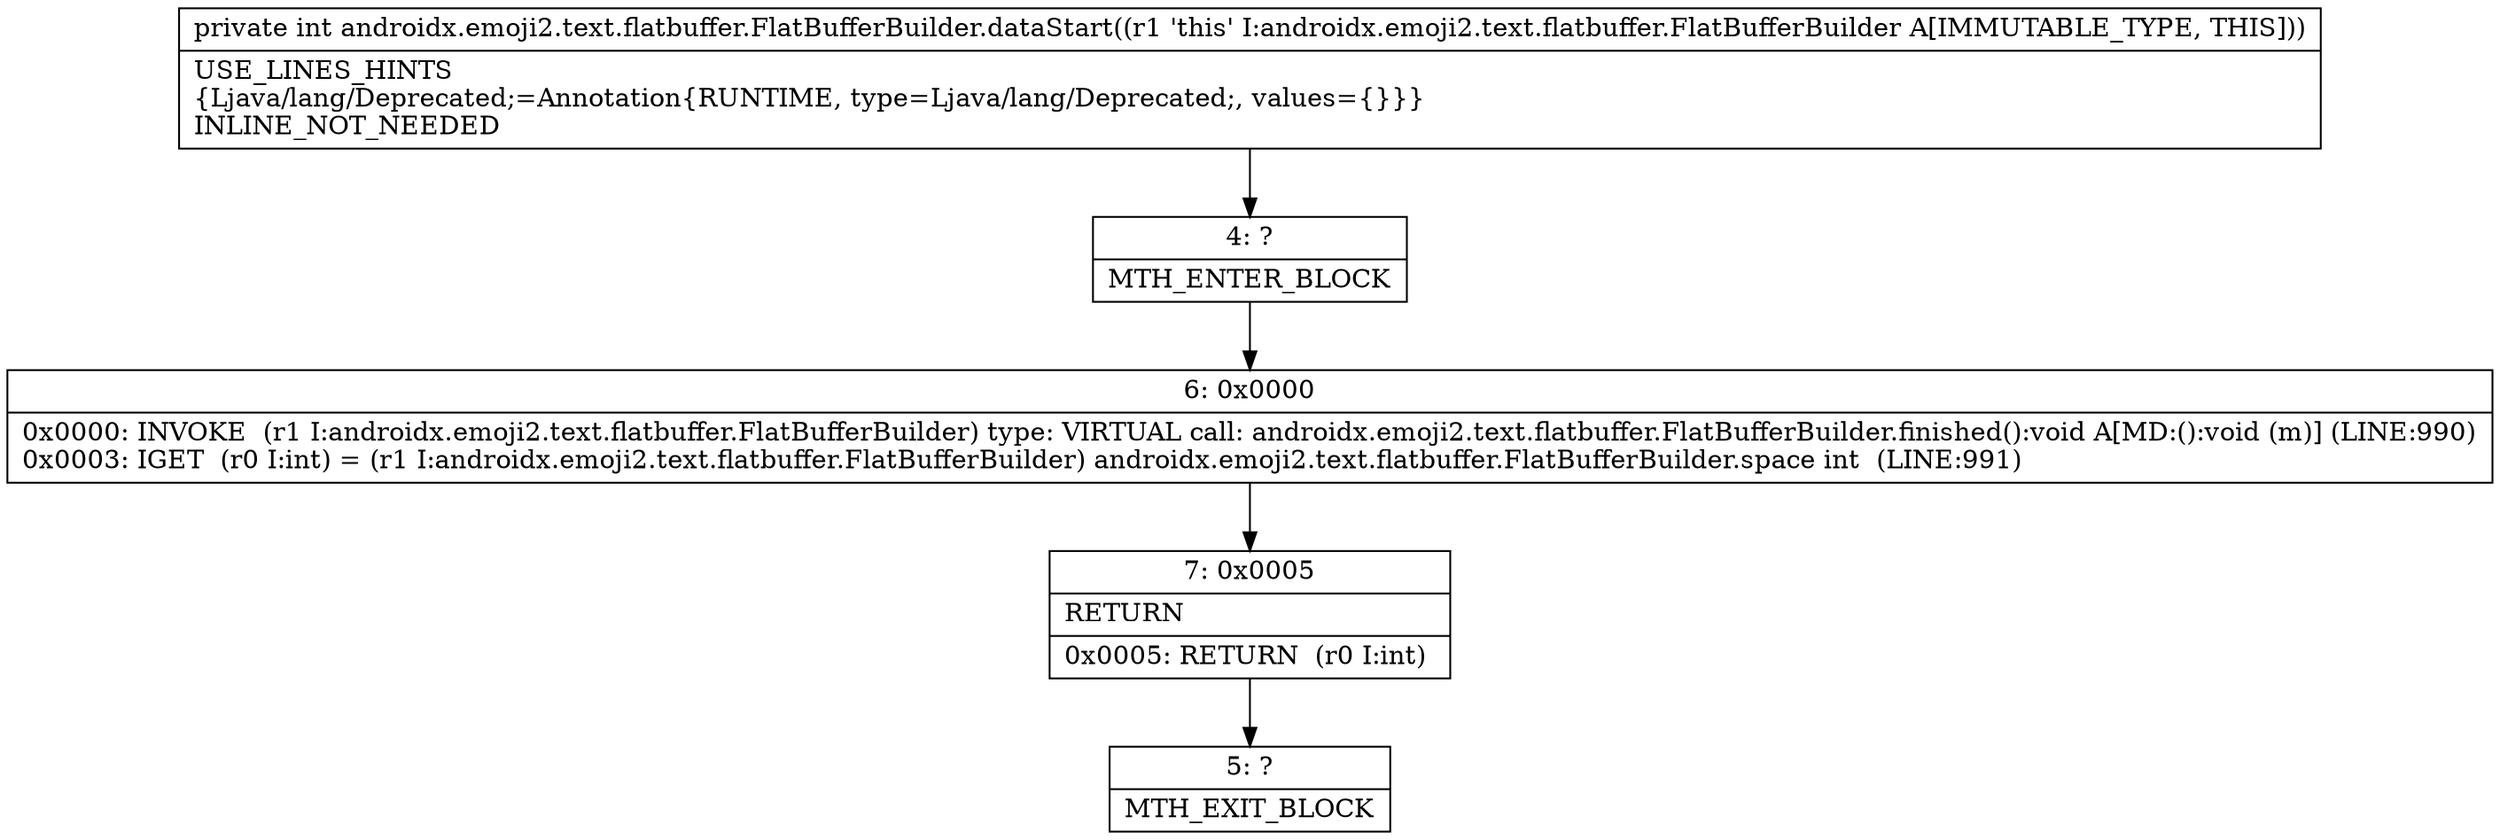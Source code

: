 digraph "CFG forandroidx.emoji2.text.flatbuffer.FlatBufferBuilder.dataStart()I" {
Node_4 [shape=record,label="{4\:\ ?|MTH_ENTER_BLOCK\l}"];
Node_6 [shape=record,label="{6\:\ 0x0000|0x0000: INVOKE  (r1 I:androidx.emoji2.text.flatbuffer.FlatBufferBuilder) type: VIRTUAL call: androidx.emoji2.text.flatbuffer.FlatBufferBuilder.finished():void A[MD:():void (m)] (LINE:990)\l0x0003: IGET  (r0 I:int) = (r1 I:androidx.emoji2.text.flatbuffer.FlatBufferBuilder) androidx.emoji2.text.flatbuffer.FlatBufferBuilder.space int  (LINE:991)\l}"];
Node_7 [shape=record,label="{7\:\ 0x0005|RETURN\l|0x0005: RETURN  (r0 I:int) \l}"];
Node_5 [shape=record,label="{5\:\ ?|MTH_EXIT_BLOCK\l}"];
MethodNode[shape=record,label="{private int androidx.emoji2.text.flatbuffer.FlatBufferBuilder.dataStart((r1 'this' I:androidx.emoji2.text.flatbuffer.FlatBufferBuilder A[IMMUTABLE_TYPE, THIS]))  | USE_LINES_HINTS\l\{Ljava\/lang\/Deprecated;=Annotation\{RUNTIME, type=Ljava\/lang\/Deprecated;, values=\{\}\}\}\lINLINE_NOT_NEEDED\l}"];
MethodNode -> Node_4;Node_4 -> Node_6;
Node_6 -> Node_7;
Node_7 -> Node_5;
}

